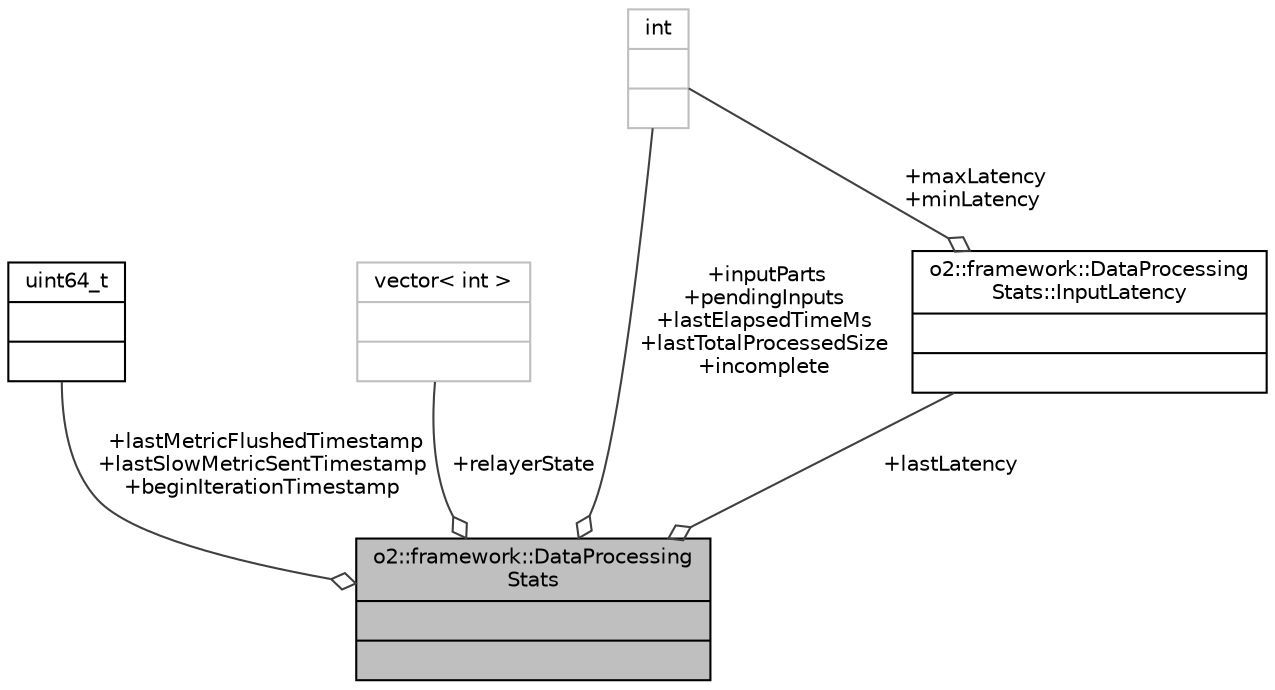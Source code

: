 digraph "o2::framework::DataProcessingStats"
{
 // INTERACTIVE_SVG=YES
  bgcolor="transparent";
  edge [fontname="Helvetica",fontsize="10",labelfontname="Helvetica",labelfontsize="10"];
  node [fontname="Helvetica",fontsize="10",shape=record];
  Node1 [label="{o2::framework::DataProcessing\lStats\n||}",height=0.2,width=0.4,color="black", fillcolor="grey75", style="filled", fontcolor="black"];
  Node2 -> Node1 [color="grey25",fontsize="10",style="solid",label=" +lastMetricFlushedTimestamp\n+lastSlowMetricSentTimestamp\n+beginIterationTimestamp" ,arrowhead="odiamond",fontname="Helvetica"];
  Node2 [label="{uint64_t\n||}",height=0.2,width=0.4,color="black",URL="$d6/d30/classuint64__t.html"];
  Node3 -> Node1 [color="grey25",fontsize="10",style="solid",label=" +relayerState" ,arrowhead="odiamond",fontname="Helvetica"];
  Node3 [label="{vector\< int \>\n||}",height=0.2,width=0.4,color="grey75"];
  Node4 -> Node1 [color="grey25",fontsize="10",style="solid",label=" +lastLatency" ,arrowhead="odiamond",fontname="Helvetica"];
  Node4 [label="{o2::framework::DataProcessing\lStats::InputLatency\n||}",height=0.2,width=0.4,color="black",URL="$d3/d9f/structo2_1_1framework_1_1DataProcessingStats_1_1InputLatency.html"];
  Node5 -> Node4 [color="grey25",fontsize="10",style="solid",label=" +maxLatency\n+minLatency" ,arrowhead="odiamond",fontname="Helvetica"];
  Node5 [label="{int\n||}",height=0.2,width=0.4,color="grey75"];
  Node5 -> Node1 [color="grey25",fontsize="10",style="solid",label=" +inputParts\n+pendingInputs\n+lastElapsedTimeMs\n+lastTotalProcessedSize\n+incomplete" ,arrowhead="odiamond",fontname="Helvetica"];
}
